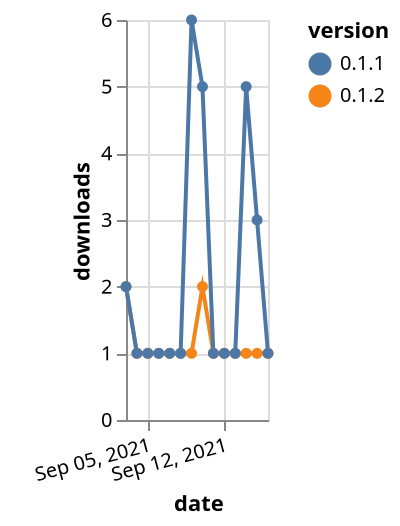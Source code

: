 {"$schema": "https://vega.github.io/schema/vega-lite/v5.json", "description": "A simple bar chart with embedded data.", "data": {"values": [{"date": "2021-09-03", "total": 99, "delta": 2, "version": "0.1.2"}, {"date": "2021-09-04", "total": 100, "delta": 1, "version": "0.1.2"}, {"date": "2021-09-05", "total": 101, "delta": 1, "version": "0.1.2"}, {"date": "2021-09-06", "total": 102, "delta": 1, "version": "0.1.2"}, {"date": "2021-09-07", "total": 103, "delta": 1, "version": "0.1.2"}, {"date": "2021-09-08", "total": 104, "delta": 1, "version": "0.1.2"}, {"date": "2021-09-09", "total": 105, "delta": 1, "version": "0.1.2"}, {"date": "2021-09-10", "total": 107, "delta": 2, "version": "0.1.2"}, {"date": "2021-09-11", "total": 108, "delta": 1, "version": "0.1.2"}, {"date": "2021-09-12", "total": 109, "delta": 1, "version": "0.1.2"}, {"date": "2021-09-13", "total": 110, "delta": 1, "version": "0.1.2"}, {"date": "2021-09-14", "total": 111, "delta": 1, "version": "0.1.2"}, {"date": "2021-09-15", "total": 112, "delta": 1, "version": "0.1.2"}, {"date": "2021-09-16", "total": 113, "delta": 1, "version": "0.1.2"}, {"date": "2021-09-03", "total": 139, "delta": 2, "version": "0.1.1"}, {"date": "2021-09-04", "total": 140, "delta": 1, "version": "0.1.1"}, {"date": "2021-09-05", "total": 141, "delta": 1, "version": "0.1.1"}, {"date": "2021-09-06", "total": 142, "delta": 1, "version": "0.1.1"}, {"date": "2021-09-07", "total": 143, "delta": 1, "version": "0.1.1"}, {"date": "2021-09-08", "total": 144, "delta": 1, "version": "0.1.1"}, {"date": "2021-09-09", "total": 150, "delta": 6, "version": "0.1.1"}, {"date": "2021-09-10", "total": 155, "delta": 5, "version": "0.1.1"}, {"date": "2021-09-11", "total": 156, "delta": 1, "version": "0.1.1"}, {"date": "2021-09-12", "total": 157, "delta": 1, "version": "0.1.1"}, {"date": "2021-09-13", "total": 158, "delta": 1, "version": "0.1.1"}, {"date": "2021-09-14", "total": 163, "delta": 5, "version": "0.1.1"}, {"date": "2021-09-15", "total": 166, "delta": 3, "version": "0.1.1"}, {"date": "2021-09-16", "total": 167, "delta": 1, "version": "0.1.1"}]}, "width": "container", "mark": {"type": "line", "point": {"filled": true}}, "encoding": {"x": {"field": "date", "type": "temporal", "timeUnit": "yearmonthdate", "title": "date", "axis": {"labelAngle": -15}}, "y": {"field": "delta", "type": "quantitative", "title": "downloads"}, "color": {"field": "version", "type": "nominal"}, "tooltip": {"field": "delta"}}}